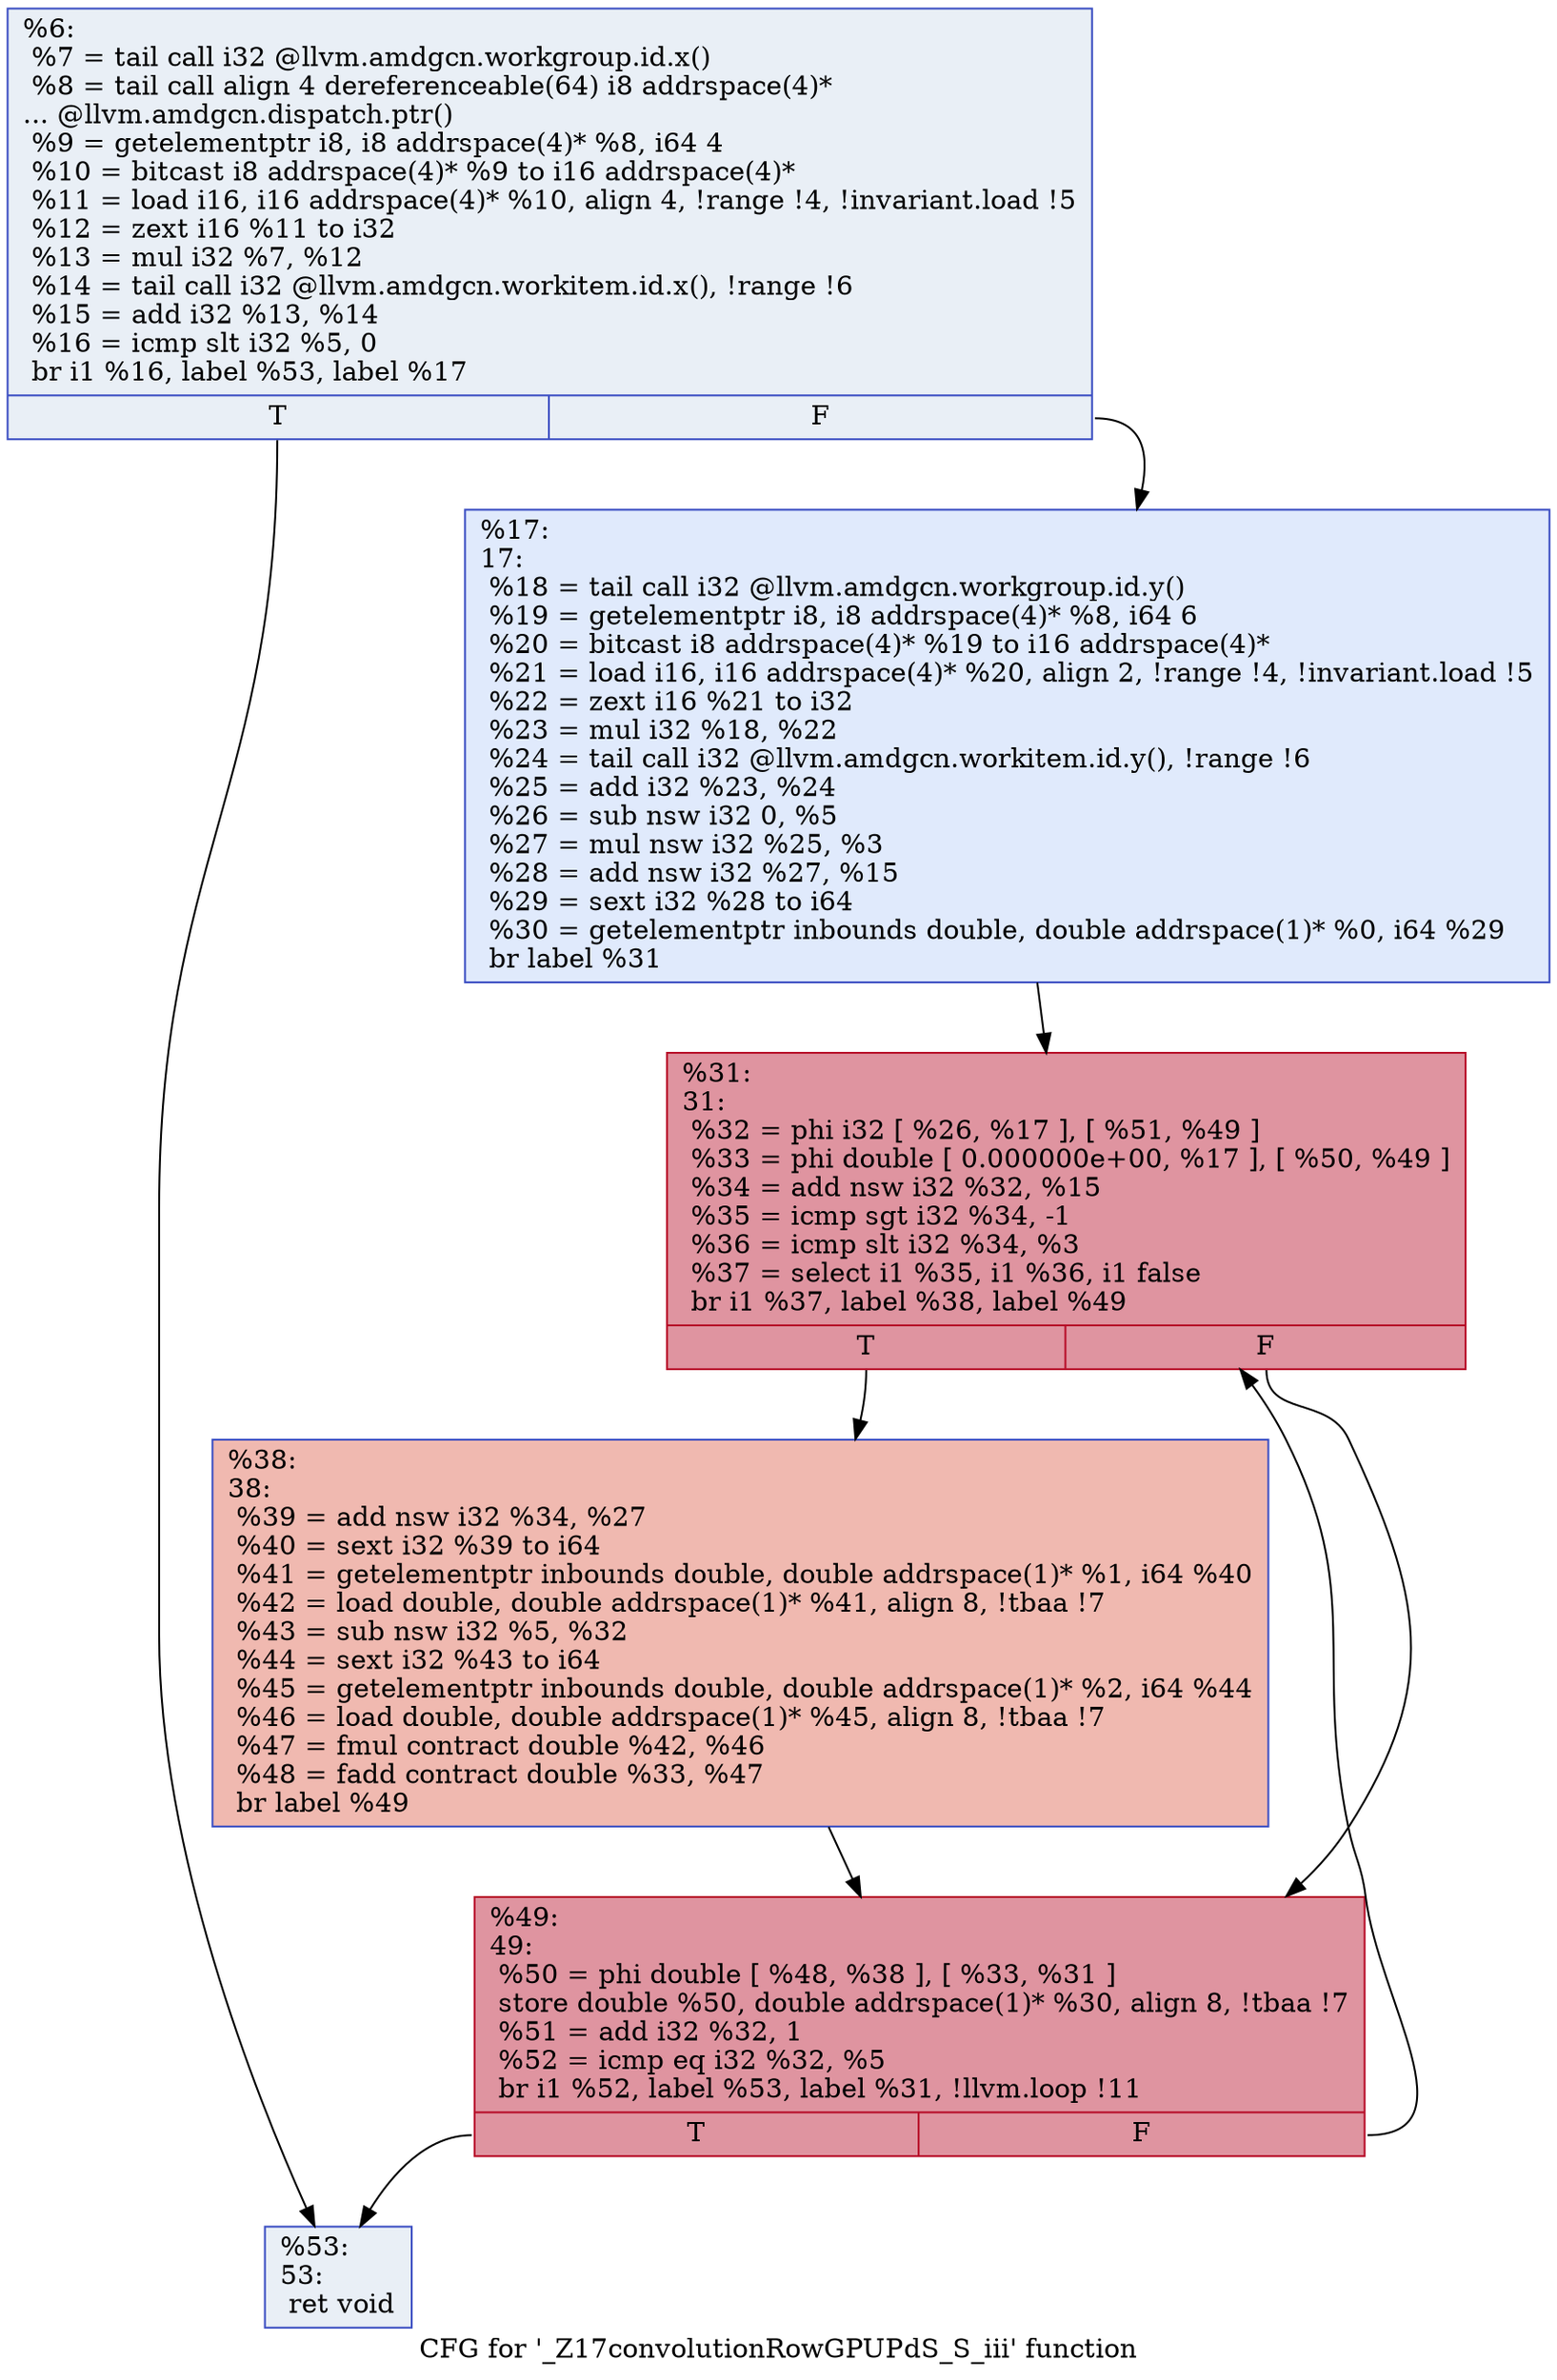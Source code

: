 digraph "CFG for '_Z17convolutionRowGPUPdS_S_iii' function" {
	label="CFG for '_Z17convolutionRowGPUPdS_S_iii' function";

	Node0x5b0a7d0 [shape=record,color="#3d50c3ff", style=filled, fillcolor="#cedaeb70",label="{%6:\l  %7 = tail call i32 @llvm.amdgcn.workgroup.id.x()\l  %8 = tail call align 4 dereferenceable(64) i8 addrspace(4)*\l... @llvm.amdgcn.dispatch.ptr()\l  %9 = getelementptr i8, i8 addrspace(4)* %8, i64 4\l  %10 = bitcast i8 addrspace(4)* %9 to i16 addrspace(4)*\l  %11 = load i16, i16 addrspace(4)* %10, align 4, !range !4, !invariant.load !5\l  %12 = zext i16 %11 to i32\l  %13 = mul i32 %7, %12\l  %14 = tail call i32 @llvm.amdgcn.workitem.id.x(), !range !6\l  %15 = add i32 %13, %14\l  %16 = icmp slt i32 %5, 0\l  br i1 %16, label %53, label %17\l|{<s0>T|<s1>F}}"];
	Node0x5b0a7d0:s0 -> Node0x5b0abe0;
	Node0x5b0a7d0:s1 -> Node0x5b0c7b0;
	Node0x5b0c7b0 [shape=record,color="#3d50c3ff", style=filled, fillcolor="#b9d0f970",label="{%17:\l17:                                               \l  %18 = tail call i32 @llvm.amdgcn.workgroup.id.y()\l  %19 = getelementptr i8, i8 addrspace(4)* %8, i64 6\l  %20 = bitcast i8 addrspace(4)* %19 to i16 addrspace(4)*\l  %21 = load i16, i16 addrspace(4)* %20, align 2, !range !4, !invariant.load !5\l  %22 = zext i16 %21 to i32\l  %23 = mul i32 %18, %22\l  %24 = tail call i32 @llvm.amdgcn.workitem.id.y(), !range !6\l  %25 = add i32 %23, %24\l  %26 = sub nsw i32 0, %5\l  %27 = mul nsw i32 %25, %3\l  %28 = add nsw i32 %27, %15\l  %29 = sext i32 %28 to i64\l  %30 = getelementptr inbounds double, double addrspace(1)* %0, i64 %29\l  br label %31\l}"];
	Node0x5b0c7b0 -> Node0x5b0e540;
	Node0x5b0e540 [shape=record,color="#b70d28ff", style=filled, fillcolor="#b70d2870",label="{%31:\l31:                                               \l  %32 = phi i32 [ %26, %17 ], [ %51, %49 ]\l  %33 = phi double [ 0.000000e+00, %17 ], [ %50, %49 ]\l  %34 = add nsw i32 %32, %15\l  %35 = icmp sgt i32 %34, -1\l  %36 = icmp slt i32 %34, %3\l  %37 = select i1 %35, i1 %36, i1 false\l  br i1 %37, label %38, label %49\l|{<s0>T|<s1>F}}"];
	Node0x5b0e540:s0 -> Node0x5b0f6f0;
	Node0x5b0e540:s1 -> Node0x5b0e670;
	Node0x5b0f6f0 [shape=record,color="#3d50c3ff", style=filled, fillcolor="#de614d70",label="{%38:\l38:                                               \l  %39 = add nsw i32 %34, %27\l  %40 = sext i32 %39 to i64\l  %41 = getelementptr inbounds double, double addrspace(1)* %1, i64 %40\l  %42 = load double, double addrspace(1)* %41, align 8, !tbaa !7\l  %43 = sub nsw i32 %5, %32\l  %44 = sext i32 %43 to i64\l  %45 = getelementptr inbounds double, double addrspace(1)* %2, i64 %44\l  %46 = load double, double addrspace(1)* %45, align 8, !tbaa !7\l  %47 = fmul contract double %42, %46\l  %48 = fadd contract double %33, %47\l  br label %49\l}"];
	Node0x5b0f6f0 -> Node0x5b0e670;
	Node0x5b0e670 [shape=record,color="#b70d28ff", style=filled, fillcolor="#b70d2870",label="{%49:\l49:                                               \l  %50 = phi double [ %48, %38 ], [ %33, %31 ]\l  store double %50, double addrspace(1)* %30, align 8, !tbaa !7\l  %51 = add i32 %32, 1\l  %52 = icmp eq i32 %32, %5\l  br i1 %52, label %53, label %31, !llvm.loop !11\l|{<s0>T|<s1>F}}"];
	Node0x5b0e670:s0 -> Node0x5b0abe0;
	Node0x5b0e670:s1 -> Node0x5b0e540;
	Node0x5b0abe0 [shape=record,color="#3d50c3ff", style=filled, fillcolor="#cedaeb70",label="{%53:\l53:                                               \l  ret void\l}"];
}
